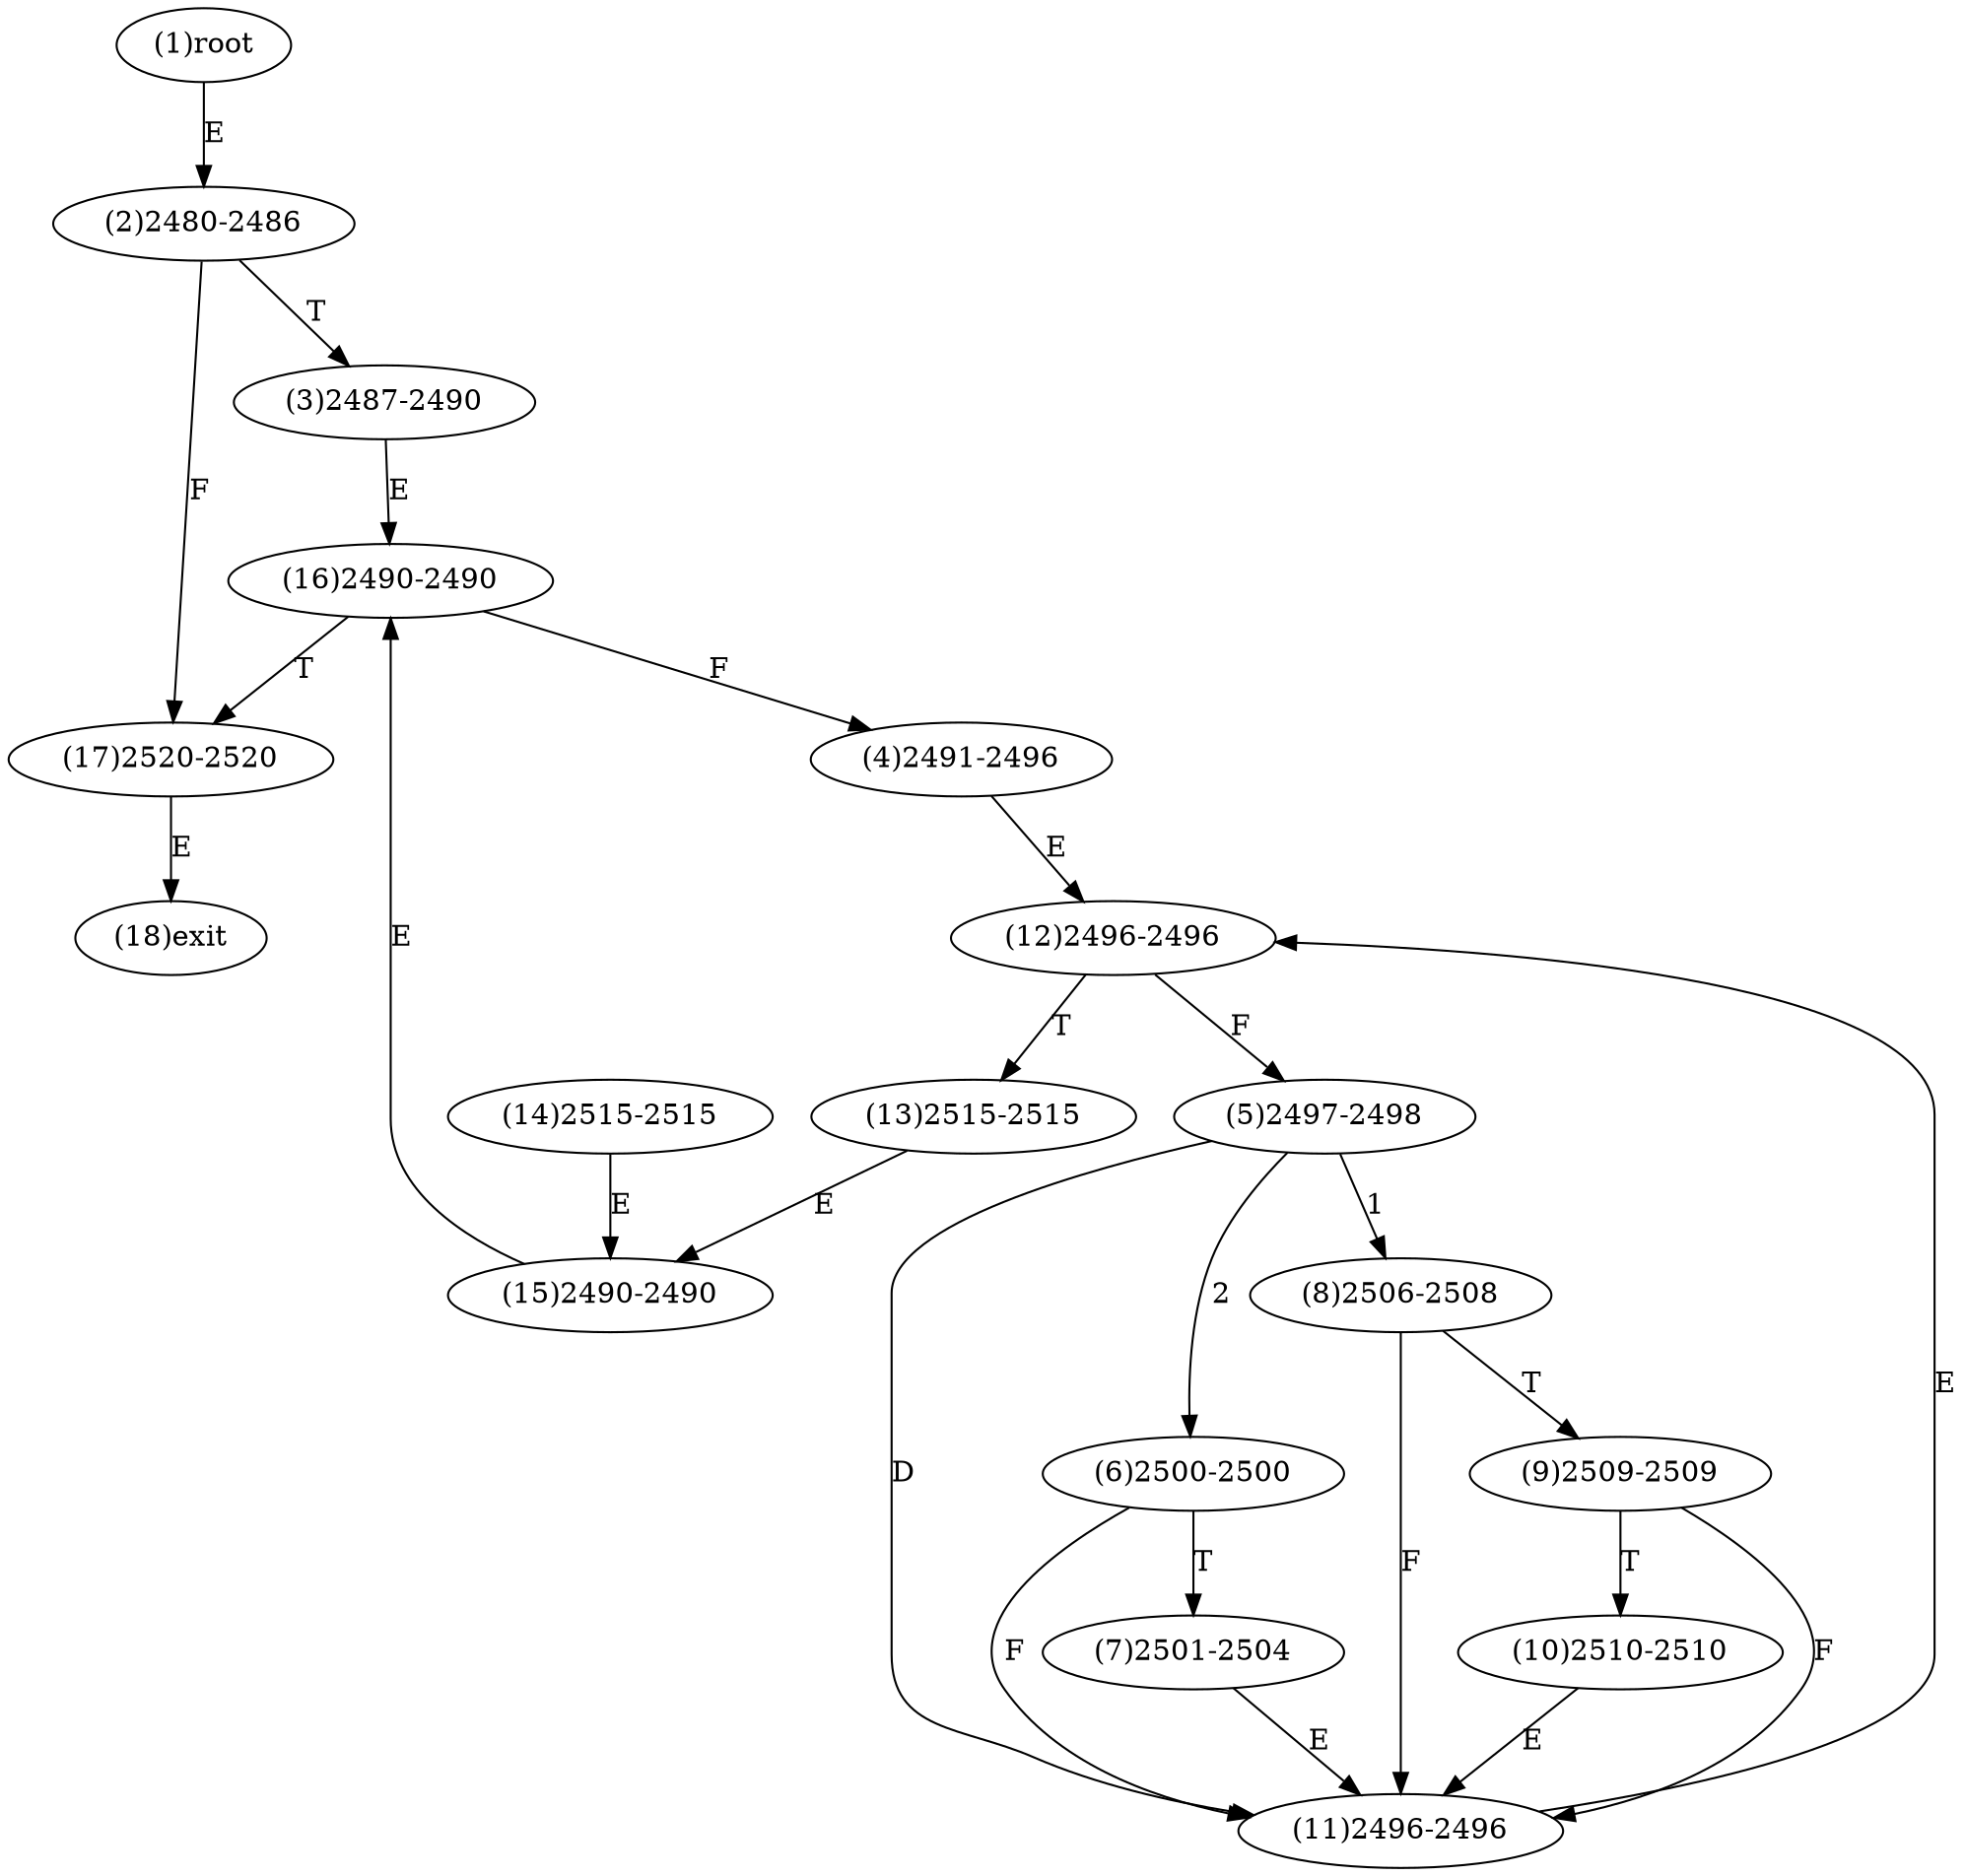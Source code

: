 digraph "" { 
1[ label="(1)root"];
2[ label="(2)2480-2486"];
3[ label="(3)2487-2490"];
4[ label="(4)2491-2496"];
5[ label="(5)2497-2498"];
6[ label="(6)2500-2500"];
7[ label="(7)2501-2504"];
8[ label="(8)2506-2508"];
9[ label="(9)2509-2509"];
10[ label="(10)2510-2510"];
11[ label="(11)2496-2496"];
12[ label="(12)2496-2496"];
13[ label="(13)2515-2515"];
14[ label="(14)2515-2515"];
15[ label="(15)2490-2490"];
17[ label="(17)2520-2520"];
16[ label="(16)2490-2490"];
18[ label="(18)exit"];
1->2[ label="E"];
2->17[ label="F"];
2->3[ label="T"];
3->16[ label="E"];
4->12[ label="E"];
5->8[ label="1"];
5->6[ label="2"];
5->11[ label="D"];
6->11[ label="F"];
6->7[ label="T"];
7->11[ label="E"];
8->11[ label="F"];
8->9[ label="T"];
9->11[ label="F"];
9->10[ label="T"];
10->11[ label="E"];
11->12[ label="E"];
12->5[ label="F"];
12->13[ label="T"];
13->15[ label="E"];
14->15[ label="E"];
15->16[ label="E"];
16->4[ label="F"];
16->17[ label="T"];
17->18[ label="E"];
}